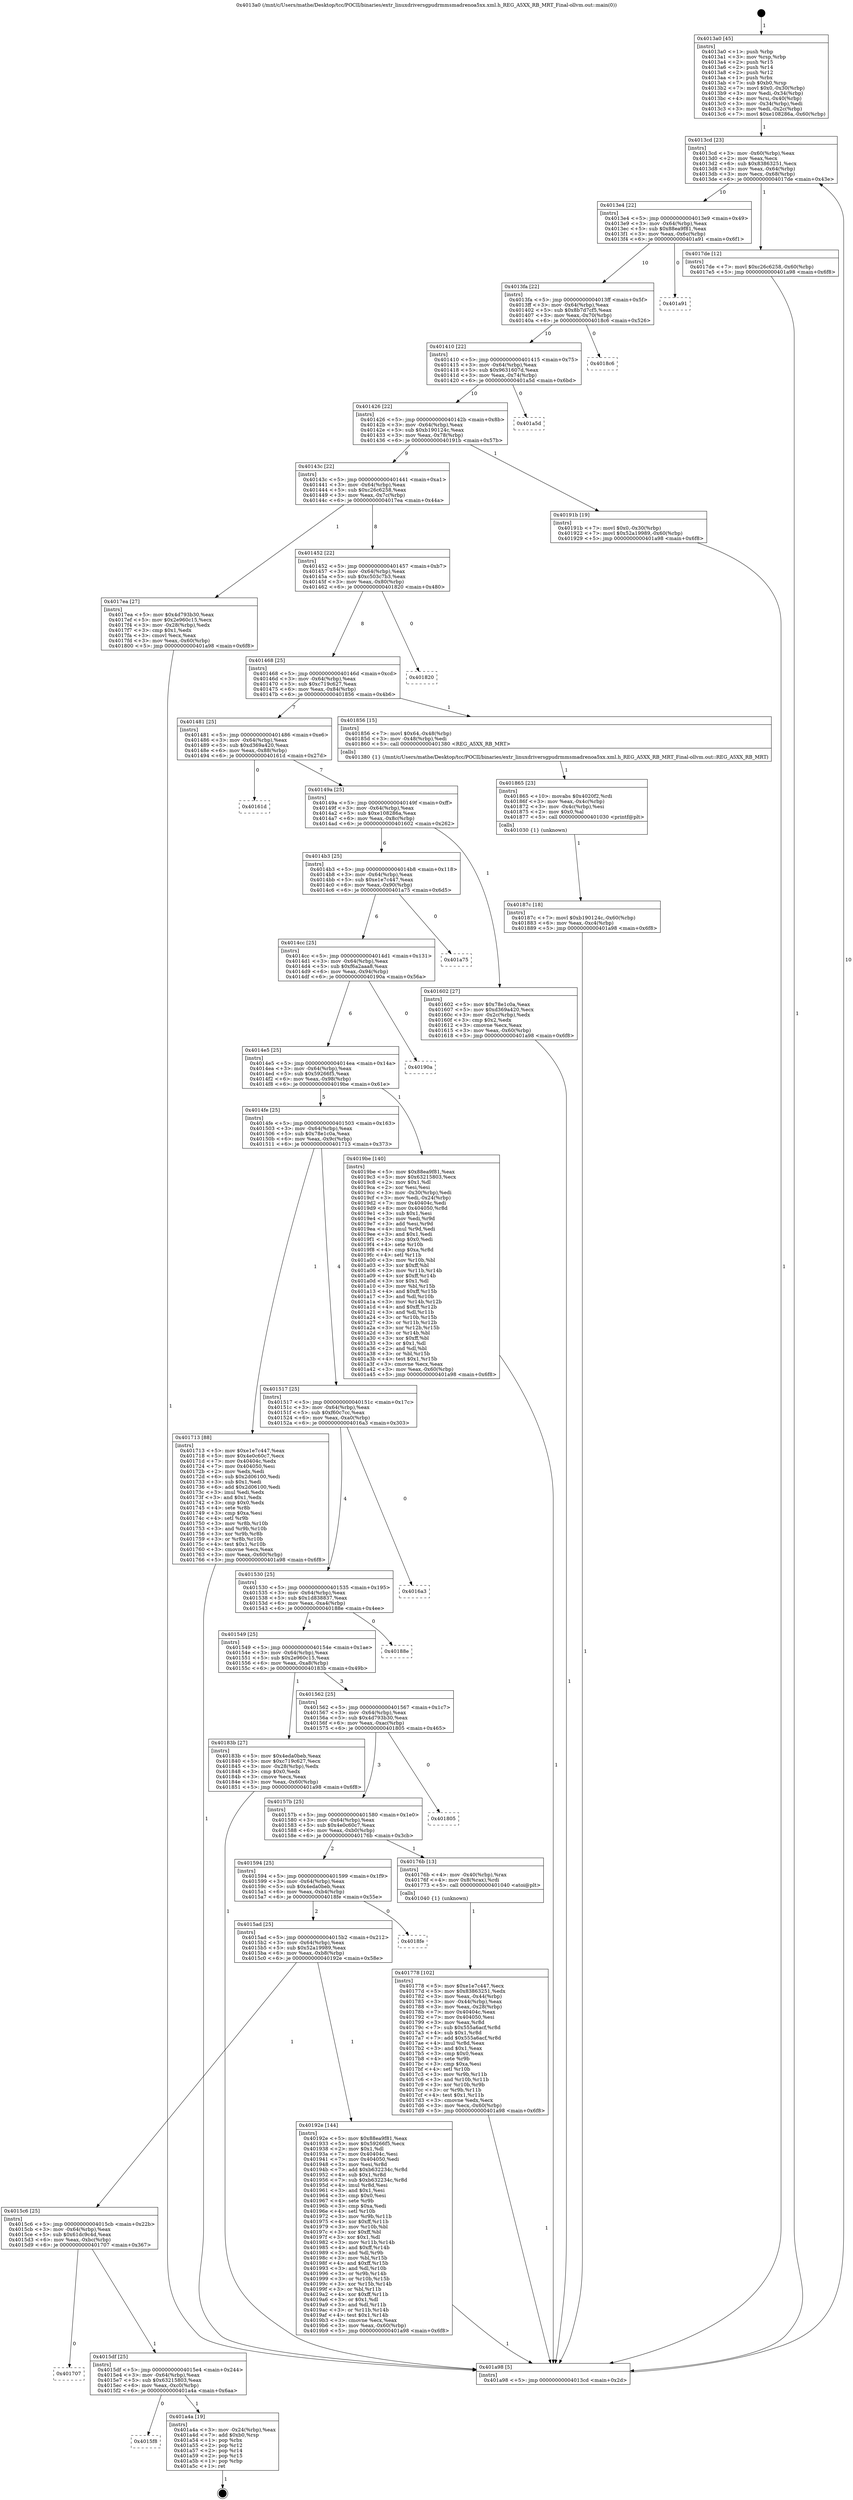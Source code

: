 digraph "0x4013a0" {
  label = "0x4013a0 (/mnt/c/Users/mathe/Desktop/tcc/POCII/binaries/extr_linuxdriversgpudrmmsmadrenoa5xx.xml.h_REG_A5XX_RB_MRT_Final-ollvm.out::main(0))"
  labelloc = "t"
  node[shape=record]

  Entry [label="",width=0.3,height=0.3,shape=circle,fillcolor=black,style=filled]
  "0x4013cd" [label="{
     0x4013cd [23]\l
     | [instrs]\l
     &nbsp;&nbsp;0x4013cd \<+3\>: mov -0x60(%rbp),%eax\l
     &nbsp;&nbsp;0x4013d0 \<+2\>: mov %eax,%ecx\l
     &nbsp;&nbsp;0x4013d2 \<+6\>: sub $0x83863251,%ecx\l
     &nbsp;&nbsp;0x4013d8 \<+3\>: mov %eax,-0x64(%rbp)\l
     &nbsp;&nbsp;0x4013db \<+3\>: mov %ecx,-0x68(%rbp)\l
     &nbsp;&nbsp;0x4013de \<+6\>: je 00000000004017de \<main+0x43e\>\l
  }"]
  "0x4017de" [label="{
     0x4017de [12]\l
     | [instrs]\l
     &nbsp;&nbsp;0x4017de \<+7\>: movl $0xc26c6258,-0x60(%rbp)\l
     &nbsp;&nbsp;0x4017e5 \<+5\>: jmp 0000000000401a98 \<main+0x6f8\>\l
  }"]
  "0x4013e4" [label="{
     0x4013e4 [22]\l
     | [instrs]\l
     &nbsp;&nbsp;0x4013e4 \<+5\>: jmp 00000000004013e9 \<main+0x49\>\l
     &nbsp;&nbsp;0x4013e9 \<+3\>: mov -0x64(%rbp),%eax\l
     &nbsp;&nbsp;0x4013ec \<+5\>: sub $0x88ea9f81,%eax\l
     &nbsp;&nbsp;0x4013f1 \<+3\>: mov %eax,-0x6c(%rbp)\l
     &nbsp;&nbsp;0x4013f4 \<+6\>: je 0000000000401a91 \<main+0x6f1\>\l
  }"]
  Exit [label="",width=0.3,height=0.3,shape=circle,fillcolor=black,style=filled,peripheries=2]
  "0x401a91" [label="{
     0x401a91\l
  }", style=dashed]
  "0x4013fa" [label="{
     0x4013fa [22]\l
     | [instrs]\l
     &nbsp;&nbsp;0x4013fa \<+5\>: jmp 00000000004013ff \<main+0x5f\>\l
     &nbsp;&nbsp;0x4013ff \<+3\>: mov -0x64(%rbp),%eax\l
     &nbsp;&nbsp;0x401402 \<+5\>: sub $0x8b7d7cf5,%eax\l
     &nbsp;&nbsp;0x401407 \<+3\>: mov %eax,-0x70(%rbp)\l
     &nbsp;&nbsp;0x40140a \<+6\>: je 00000000004018c6 \<main+0x526\>\l
  }"]
  "0x4015f8" [label="{
     0x4015f8\l
  }", style=dashed]
  "0x4018c6" [label="{
     0x4018c6\l
  }", style=dashed]
  "0x401410" [label="{
     0x401410 [22]\l
     | [instrs]\l
     &nbsp;&nbsp;0x401410 \<+5\>: jmp 0000000000401415 \<main+0x75\>\l
     &nbsp;&nbsp;0x401415 \<+3\>: mov -0x64(%rbp),%eax\l
     &nbsp;&nbsp;0x401418 \<+5\>: sub $0x9631607d,%eax\l
     &nbsp;&nbsp;0x40141d \<+3\>: mov %eax,-0x74(%rbp)\l
     &nbsp;&nbsp;0x401420 \<+6\>: je 0000000000401a5d \<main+0x6bd\>\l
  }"]
  "0x401a4a" [label="{
     0x401a4a [19]\l
     | [instrs]\l
     &nbsp;&nbsp;0x401a4a \<+3\>: mov -0x24(%rbp),%eax\l
     &nbsp;&nbsp;0x401a4d \<+7\>: add $0xb0,%rsp\l
     &nbsp;&nbsp;0x401a54 \<+1\>: pop %rbx\l
     &nbsp;&nbsp;0x401a55 \<+2\>: pop %r12\l
     &nbsp;&nbsp;0x401a57 \<+2\>: pop %r14\l
     &nbsp;&nbsp;0x401a59 \<+2\>: pop %r15\l
     &nbsp;&nbsp;0x401a5b \<+1\>: pop %rbp\l
     &nbsp;&nbsp;0x401a5c \<+1\>: ret\l
  }"]
  "0x401a5d" [label="{
     0x401a5d\l
  }", style=dashed]
  "0x401426" [label="{
     0x401426 [22]\l
     | [instrs]\l
     &nbsp;&nbsp;0x401426 \<+5\>: jmp 000000000040142b \<main+0x8b\>\l
     &nbsp;&nbsp;0x40142b \<+3\>: mov -0x64(%rbp),%eax\l
     &nbsp;&nbsp;0x40142e \<+5\>: sub $0xb190124c,%eax\l
     &nbsp;&nbsp;0x401433 \<+3\>: mov %eax,-0x78(%rbp)\l
     &nbsp;&nbsp;0x401436 \<+6\>: je 000000000040191b \<main+0x57b\>\l
  }"]
  "0x4015df" [label="{
     0x4015df [25]\l
     | [instrs]\l
     &nbsp;&nbsp;0x4015df \<+5\>: jmp 00000000004015e4 \<main+0x244\>\l
     &nbsp;&nbsp;0x4015e4 \<+3\>: mov -0x64(%rbp),%eax\l
     &nbsp;&nbsp;0x4015e7 \<+5\>: sub $0x63215803,%eax\l
     &nbsp;&nbsp;0x4015ec \<+6\>: mov %eax,-0xc0(%rbp)\l
     &nbsp;&nbsp;0x4015f2 \<+6\>: je 0000000000401a4a \<main+0x6aa\>\l
  }"]
  "0x40191b" [label="{
     0x40191b [19]\l
     | [instrs]\l
     &nbsp;&nbsp;0x40191b \<+7\>: movl $0x0,-0x30(%rbp)\l
     &nbsp;&nbsp;0x401922 \<+7\>: movl $0x52a19989,-0x60(%rbp)\l
     &nbsp;&nbsp;0x401929 \<+5\>: jmp 0000000000401a98 \<main+0x6f8\>\l
  }"]
  "0x40143c" [label="{
     0x40143c [22]\l
     | [instrs]\l
     &nbsp;&nbsp;0x40143c \<+5\>: jmp 0000000000401441 \<main+0xa1\>\l
     &nbsp;&nbsp;0x401441 \<+3\>: mov -0x64(%rbp),%eax\l
     &nbsp;&nbsp;0x401444 \<+5\>: sub $0xc26c6258,%eax\l
     &nbsp;&nbsp;0x401449 \<+3\>: mov %eax,-0x7c(%rbp)\l
     &nbsp;&nbsp;0x40144c \<+6\>: je 00000000004017ea \<main+0x44a\>\l
  }"]
  "0x401707" [label="{
     0x401707\l
  }", style=dashed]
  "0x4017ea" [label="{
     0x4017ea [27]\l
     | [instrs]\l
     &nbsp;&nbsp;0x4017ea \<+5\>: mov $0x4d793b30,%eax\l
     &nbsp;&nbsp;0x4017ef \<+5\>: mov $0x2e960c15,%ecx\l
     &nbsp;&nbsp;0x4017f4 \<+3\>: mov -0x28(%rbp),%edx\l
     &nbsp;&nbsp;0x4017f7 \<+3\>: cmp $0x1,%edx\l
     &nbsp;&nbsp;0x4017fa \<+3\>: cmovl %ecx,%eax\l
     &nbsp;&nbsp;0x4017fd \<+3\>: mov %eax,-0x60(%rbp)\l
     &nbsp;&nbsp;0x401800 \<+5\>: jmp 0000000000401a98 \<main+0x6f8\>\l
  }"]
  "0x401452" [label="{
     0x401452 [22]\l
     | [instrs]\l
     &nbsp;&nbsp;0x401452 \<+5\>: jmp 0000000000401457 \<main+0xb7\>\l
     &nbsp;&nbsp;0x401457 \<+3\>: mov -0x64(%rbp),%eax\l
     &nbsp;&nbsp;0x40145a \<+5\>: sub $0xc503c7b3,%eax\l
     &nbsp;&nbsp;0x40145f \<+3\>: mov %eax,-0x80(%rbp)\l
     &nbsp;&nbsp;0x401462 \<+6\>: je 0000000000401820 \<main+0x480\>\l
  }"]
  "0x4015c6" [label="{
     0x4015c6 [25]\l
     | [instrs]\l
     &nbsp;&nbsp;0x4015c6 \<+5\>: jmp 00000000004015cb \<main+0x22b\>\l
     &nbsp;&nbsp;0x4015cb \<+3\>: mov -0x64(%rbp),%eax\l
     &nbsp;&nbsp;0x4015ce \<+5\>: sub $0x61dc9c4d,%eax\l
     &nbsp;&nbsp;0x4015d3 \<+6\>: mov %eax,-0xbc(%rbp)\l
     &nbsp;&nbsp;0x4015d9 \<+6\>: je 0000000000401707 \<main+0x367\>\l
  }"]
  "0x401820" [label="{
     0x401820\l
  }", style=dashed]
  "0x401468" [label="{
     0x401468 [25]\l
     | [instrs]\l
     &nbsp;&nbsp;0x401468 \<+5\>: jmp 000000000040146d \<main+0xcd\>\l
     &nbsp;&nbsp;0x40146d \<+3\>: mov -0x64(%rbp),%eax\l
     &nbsp;&nbsp;0x401470 \<+5\>: sub $0xc719c627,%eax\l
     &nbsp;&nbsp;0x401475 \<+6\>: mov %eax,-0x84(%rbp)\l
     &nbsp;&nbsp;0x40147b \<+6\>: je 0000000000401856 \<main+0x4b6\>\l
  }"]
  "0x40192e" [label="{
     0x40192e [144]\l
     | [instrs]\l
     &nbsp;&nbsp;0x40192e \<+5\>: mov $0x88ea9f81,%eax\l
     &nbsp;&nbsp;0x401933 \<+5\>: mov $0x59266f5,%ecx\l
     &nbsp;&nbsp;0x401938 \<+2\>: mov $0x1,%dl\l
     &nbsp;&nbsp;0x40193a \<+7\>: mov 0x40404c,%esi\l
     &nbsp;&nbsp;0x401941 \<+7\>: mov 0x404050,%edi\l
     &nbsp;&nbsp;0x401948 \<+3\>: mov %esi,%r8d\l
     &nbsp;&nbsp;0x40194b \<+7\>: add $0xb632234c,%r8d\l
     &nbsp;&nbsp;0x401952 \<+4\>: sub $0x1,%r8d\l
     &nbsp;&nbsp;0x401956 \<+7\>: sub $0xb632234c,%r8d\l
     &nbsp;&nbsp;0x40195d \<+4\>: imul %r8d,%esi\l
     &nbsp;&nbsp;0x401961 \<+3\>: and $0x1,%esi\l
     &nbsp;&nbsp;0x401964 \<+3\>: cmp $0x0,%esi\l
     &nbsp;&nbsp;0x401967 \<+4\>: sete %r9b\l
     &nbsp;&nbsp;0x40196b \<+3\>: cmp $0xa,%edi\l
     &nbsp;&nbsp;0x40196e \<+4\>: setl %r10b\l
     &nbsp;&nbsp;0x401972 \<+3\>: mov %r9b,%r11b\l
     &nbsp;&nbsp;0x401975 \<+4\>: xor $0xff,%r11b\l
     &nbsp;&nbsp;0x401979 \<+3\>: mov %r10b,%bl\l
     &nbsp;&nbsp;0x40197c \<+3\>: xor $0xff,%bl\l
     &nbsp;&nbsp;0x40197f \<+3\>: xor $0x1,%dl\l
     &nbsp;&nbsp;0x401982 \<+3\>: mov %r11b,%r14b\l
     &nbsp;&nbsp;0x401985 \<+4\>: and $0xff,%r14b\l
     &nbsp;&nbsp;0x401989 \<+3\>: and %dl,%r9b\l
     &nbsp;&nbsp;0x40198c \<+3\>: mov %bl,%r15b\l
     &nbsp;&nbsp;0x40198f \<+4\>: and $0xff,%r15b\l
     &nbsp;&nbsp;0x401993 \<+3\>: and %dl,%r10b\l
     &nbsp;&nbsp;0x401996 \<+3\>: or %r9b,%r14b\l
     &nbsp;&nbsp;0x401999 \<+3\>: or %r10b,%r15b\l
     &nbsp;&nbsp;0x40199c \<+3\>: xor %r15b,%r14b\l
     &nbsp;&nbsp;0x40199f \<+3\>: or %bl,%r11b\l
     &nbsp;&nbsp;0x4019a2 \<+4\>: xor $0xff,%r11b\l
     &nbsp;&nbsp;0x4019a6 \<+3\>: or $0x1,%dl\l
     &nbsp;&nbsp;0x4019a9 \<+3\>: and %dl,%r11b\l
     &nbsp;&nbsp;0x4019ac \<+3\>: or %r11b,%r14b\l
     &nbsp;&nbsp;0x4019af \<+4\>: test $0x1,%r14b\l
     &nbsp;&nbsp;0x4019b3 \<+3\>: cmovne %ecx,%eax\l
     &nbsp;&nbsp;0x4019b6 \<+3\>: mov %eax,-0x60(%rbp)\l
     &nbsp;&nbsp;0x4019b9 \<+5\>: jmp 0000000000401a98 \<main+0x6f8\>\l
  }"]
  "0x401856" [label="{
     0x401856 [15]\l
     | [instrs]\l
     &nbsp;&nbsp;0x401856 \<+7\>: movl $0x64,-0x48(%rbp)\l
     &nbsp;&nbsp;0x40185d \<+3\>: mov -0x48(%rbp),%edi\l
     &nbsp;&nbsp;0x401860 \<+5\>: call 0000000000401380 \<REG_A5XX_RB_MRT\>\l
     | [calls]\l
     &nbsp;&nbsp;0x401380 \{1\} (/mnt/c/Users/mathe/Desktop/tcc/POCII/binaries/extr_linuxdriversgpudrmmsmadrenoa5xx.xml.h_REG_A5XX_RB_MRT_Final-ollvm.out::REG_A5XX_RB_MRT)\l
  }"]
  "0x401481" [label="{
     0x401481 [25]\l
     | [instrs]\l
     &nbsp;&nbsp;0x401481 \<+5\>: jmp 0000000000401486 \<main+0xe6\>\l
     &nbsp;&nbsp;0x401486 \<+3\>: mov -0x64(%rbp),%eax\l
     &nbsp;&nbsp;0x401489 \<+5\>: sub $0xd369a420,%eax\l
     &nbsp;&nbsp;0x40148e \<+6\>: mov %eax,-0x88(%rbp)\l
     &nbsp;&nbsp;0x401494 \<+6\>: je 000000000040161d \<main+0x27d\>\l
  }"]
  "0x4015ad" [label="{
     0x4015ad [25]\l
     | [instrs]\l
     &nbsp;&nbsp;0x4015ad \<+5\>: jmp 00000000004015b2 \<main+0x212\>\l
     &nbsp;&nbsp;0x4015b2 \<+3\>: mov -0x64(%rbp),%eax\l
     &nbsp;&nbsp;0x4015b5 \<+5\>: sub $0x52a19989,%eax\l
     &nbsp;&nbsp;0x4015ba \<+6\>: mov %eax,-0xb8(%rbp)\l
     &nbsp;&nbsp;0x4015c0 \<+6\>: je 000000000040192e \<main+0x58e\>\l
  }"]
  "0x40161d" [label="{
     0x40161d\l
  }", style=dashed]
  "0x40149a" [label="{
     0x40149a [25]\l
     | [instrs]\l
     &nbsp;&nbsp;0x40149a \<+5\>: jmp 000000000040149f \<main+0xff\>\l
     &nbsp;&nbsp;0x40149f \<+3\>: mov -0x64(%rbp),%eax\l
     &nbsp;&nbsp;0x4014a2 \<+5\>: sub $0xe108286a,%eax\l
     &nbsp;&nbsp;0x4014a7 \<+6\>: mov %eax,-0x8c(%rbp)\l
     &nbsp;&nbsp;0x4014ad \<+6\>: je 0000000000401602 \<main+0x262\>\l
  }"]
  "0x4018fe" [label="{
     0x4018fe\l
  }", style=dashed]
  "0x401602" [label="{
     0x401602 [27]\l
     | [instrs]\l
     &nbsp;&nbsp;0x401602 \<+5\>: mov $0x78e1c0a,%eax\l
     &nbsp;&nbsp;0x401607 \<+5\>: mov $0xd369a420,%ecx\l
     &nbsp;&nbsp;0x40160c \<+3\>: mov -0x2c(%rbp),%edx\l
     &nbsp;&nbsp;0x40160f \<+3\>: cmp $0x2,%edx\l
     &nbsp;&nbsp;0x401612 \<+3\>: cmovne %ecx,%eax\l
     &nbsp;&nbsp;0x401615 \<+3\>: mov %eax,-0x60(%rbp)\l
     &nbsp;&nbsp;0x401618 \<+5\>: jmp 0000000000401a98 \<main+0x6f8\>\l
  }"]
  "0x4014b3" [label="{
     0x4014b3 [25]\l
     | [instrs]\l
     &nbsp;&nbsp;0x4014b3 \<+5\>: jmp 00000000004014b8 \<main+0x118\>\l
     &nbsp;&nbsp;0x4014b8 \<+3\>: mov -0x64(%rbp),%eax\l
     &nbsp;&nbsp;0x4014bb \<+5\>: sub $0xe1e7c447,%eax\l
     &nbsp;&nbsp;0x4014c0 \<+6\>: mov %eax,-0x90(%rbp)\l
     &nbsp;&nbsp;0x4014c6 \<+6\>: je 0000000000401a75 \<main+0x6d5\>\l
  }"]
  "0x401a98" [label="{
     0x401a98 [5]\l
     | [instrs]\l
     &nbsp;&nbsp;0x401a98 \<+5\>: jmp 00000000004013cd \<main+0x2d\>\l
  }"]
  "0x4013a0" [label="{
     0x4013a0 [45]\l
     | [instrs]\l
     &nbsp;&nbsp;0x4013a0 \<+1\>: push %rbp\l
     &nbsp;&nbsp;0x4013a1 \<+3\>: mov %rsp,%rbp\l
     &nbsp;&nbsp;0x4013a4 \<+2\>: push %r15\l
     &nbsp;&nbsp;0x4013a6 \<+2\>: push %r14\l
     &nbsp;&nbsp;0x4013a8 \<+2\>: push %r12\l
     &nbsp;&nbsp;0x4013aa \<+1\>: push %rbx\l
     &nbsp;&nbsp;0x4013ab \<+7\>: sub $0xb0,%rsp\l
     &nbsp;&nbsp;0x4013b2 \<+7\>: movl $0x0,-0x30(%rbp)\l
     &nbsp;&nbsp;0x4013b9 \<+3\>: mov %edi,-0x34(%rbp)\l
     &nbsp;&nbsp;0x4013bc \<+4\>: mov %rsi,-0x40(%rbp)\l
     &nbsp;&nbsp;0x4013c0 \<+3\>: mov -0x34(%rbp),%edi\l
     &nbsp;&nbsp;0x4013c3 \<+3\>: mov %edi,-0x2c(%rbp)\l
     &nbsp;&nbsp;0x4013c6 \<+7\>: movl $0xe108286a,-0x60(%rbp)\l
  }"]
  "0x40187c" [label="{
     0x40187c [18]\l
     | [instrs]\l
     &nbsp;&nbsp;0x40187c \<+7\>: movl $0xb190124c,-0x60(%rbp)\l
     &nbsp;&nbsp;0x401883 \<+6\>: mov %eax,-0xc4(%rbp)\l
     &nbsp;&nbsp;0x401889 \<+5\>: jmp 0000000000401a98 \<main+0x6f8\>\l
  }"]
  "0x401a75" [label="{
     0x401a75\l
  }", style=dashed]
  "0x4014cc" [label="{
     0x4014cc [25]\l
     | [instrs]\l
     &nbsp;&nbsp;0x4014cc \<+5\>: jmp 00000000004014d1 \<main+0x131\>\l
     &nbsp;&nbsp;0x4014d1 \<+3\>: mov -0x64(%rbp),%eax\l
     &nbsp;&nbsp;0x4014d4 \<+5\>: sub $0xf6a2aaa8,%eax\l
     &nbsp;&nbsp;0x4014d9 \<+6\>: mov %eax,-0x94(%rbp)\l
     &nbsp;&nbsp;0x4014df \<+6\>: je 000000000040190a \<main+0x56a\>\l
  }"]
  "0x401865" [label="{
     0x401865 [23]\l
     | [instrs]\l
     &nbsp;&nbsp;0x401865 \<+10\>: movabs $0x4020f2,%rdi\l
     &nbsp;&nbsp;0x40186f \<+3\>: mov %eax,-0x4c(%rbp)\l
     &nbsp;&nbsp;0x401872 \<+3\>: mov -0x4c(%rbp),%esi\l
     &nbsp;&nbsp;0x401875 \<+2\>: mov $0x0,%al\l
     &nbsp;&nbsp;0x401877 \<+5\>: call 0000000000401030 \<printf@plt\>\l
     | [calls]\l
     &nbsp;&nbsp;0x401030 \{1\} (unknown)\l
  }"]
  "0x40190a" [label="{
     0x40190a\l
  }", style=dashed]
  "0x4014e5" [label="{
     0x4014e5 [25]\l
     | [instrs]\l
     &nbsp;&nbsp;0x4014e5 \<+5\>: jmp 00000000004014ea \<main+0x14a\>\l
     &nbsp;&nbsp;0x4014ea \<+3\>: mov -0x64(%rbp),%eax\l
     &nbsp;&nbsp;0x4014ed \<+5\>: sub $0x59266f5,%eax\l
     &nbsp;&nbsp;0x4014f2 \<+6\>: mov %eax,-0x98(%rbp)\l
     &nbsp;&nbsp;0x4014f8 \<+6\>: je 00000000004019be \<main+0x61e\>\l
  }"]
  "0x401778" [label="{
     0x401778 [102]\l
     | [instrs]\l
     &nbsp;&nbsp;0x401778 \<+5\>: mov $0xe1e7c447,%ecx\l
     &nbsp;&nbsp;0x40177d \<+5\>: mov $0x83863251,%edx\l
     &nbsp;&nbsp;0x401782 \<+3\>: mov %eax,-0x44(%rbp)\l
     &nbsp;&nbsp;0x401785 \<+3\>: mov -0x44(%rbp),%eax\l
     &nbsp;&nbsp;0x401788 \<+3\>: mov %eax,-0x28(%rbp)\l
     &nbsp;&nbsp;0x40178b \<+7\>: mov 0x40404c,%eax\l
     &nbsp;&nbsp;0x401792 \<+7\>: mov 0x404050,%esi\l
     &nbsp;&nbsp;0x401799 \<+3\>: mov %eax,%r8d\l
     &nbsp;&nbsp;0x40179c \<+7\>: sub $0x555a6acf,%r8d\l
     &nbsp;&nbsp;0x4017a3 \<+4\>: sub $0x1,%r8d\l
     &nbsp;&nbsp;0x4017a7 \<+7\>: add $0x555a6acf,%r8d\l
     &nbsp;&nbsp;0x4017ae \<+4\>: imul %r8d,%eax\l
     &nbsp;&nbsp;0x4017b2 \<+3\>: and $0x1,%eax\l
     &nbsp;&nbsp;0x4017b5 \<+3\>: cmp $0x0,%eax\l
     &nbsp;&nbsp;0x4017b8 \<+4\>: sete %r9b\l
     &nbsp;&nbsp;0x4017bc \<+3\>: cmp $0xa,%esi\l
     &nbsp;&nbsp;0x4017bf \<+4\>: setl %r10b\l
     &nbsp;&nbsp;0x4017c3 \<+3\>: mov %r9b,%r11b\l
     &nbsp;&nbsp;0x4017c6 \<+3\>: and %r10b,%r11b\l
     &nbsp;&nbsp;0x4017c9 \<+3\>: xor %r10b,%r9b\l
     &nbsp;&nbsp;0x4017cc \<+3\>: or %r9b,%r11b\l
     &nbsp;&nbsp;0x4017cf \<+4\>: test $0x1,%r11b\l
     &nbsp;&nbsp;0x4017d3 \<+3\>: cmovne %edx,%ecx\l
     &nbsp;&nbsp;0x4017d6 \<+3\>: mov %ecx,-0x60(%rbp)\l
     &nbsp;&nbsp;0x4017d9 \<+5\>: jmp 0000000000401a98 \<main+0x6f8\>\l
  }"]
  "0x4019be" [label="{
     0x4019be [140]\l
     | [instrs]\l
     &nbsp;&nbsp;0x4019be \<+5\>: mov $0x88ea9f81,%eax\l
     &nbsp;&nbsp;0x4019c3 \<+5\>: mov $0x63215803,%ecx\l
     &nbsp;&nbsp;0x4019c8 \<+2\>: mov $0x1,%dl\l
     &nbsp;&nbsp;0x4019ca \<+2\>: xor %esi,%esi\l
     &nbsp;&nbsp;0x4019cc \<+3\>: mov -0x30(%rbp),%edi\l
     &nbsp;&nbsp;0x4019cf \<+3\>: mov %edi,-0x24(%rbp)\l
     &nbsp;&nbsp;0x4019d2 \<+7\>: mov 0x40404c,%edi\l
     &nbsp;&nbsp;0x4019d9 \<+8\>: mov 0x404050,%r8d\l
     &nbsp;&nbsp;0x4019e1 \<+3\>: sub $0x1,%esi\l
     &nbsp;&nbsp;0x4019e4 \<+3\>: mov %edi,%r9d\l
     &nbsp;&nbsp;0x4019e7 \<+3\>: add %esi,%r9d\l
     &nbsp;&nbsp;0x4019ea \<+4\>: imul %r9d,%edi\l
     &nbsp;&nbsp;0x4019ee \<+3\>: and $0x1,%edi\l
     &nbsp;&nbsp;0x4019f1 \<+3\>: cmp $0x0,%edi\l
     &nbsp;&nbsp;0x4019f4 \<+4\>: sete %r10b\l
     &nbsp;&nbsp;0x4019f8 \<+4\>: cmp $0xa,%r8d\l
     &nbsp;&nbsp;0x4019fc \<+4\>: setl %r11b\l
     &nbsp;&nbsp;0x401a00 \<+3\>: mov %r10b,%bl\l
     &nbsp;&nbsp;0x401a03 \<+3\>: xor $0xff,%bl\l
     &nbsp;&nbsp;0x401a06 \<+3\>: mov %r11b,%r14b\l
     &nbsp;&nbsp;0x401a09 \<+4\>: xor $0xff,%r14b\l
     &nbsp;&nbsp;0x401a0d \<+3\>: xor $0x1,%dl\l
     &nbsp;&nbsp;0x401a10 \<+3\>: mov %bl,%r15b\l
     &nbsp;&nbsp;0x401a13 \<+4\>: and $0xff,%r15b\l
     &nbsp;&nbsp;0x401a17 \<+3\>: and %dl,%r10b\l
     &nbsp;&nbsp;0x401a1a \<+3\>: mov %r14b,%r12b\l
     &nbsp;&nbsp;0x401a1d \<+4\>: and $0xff,%r12b\l
     &nbsp;&nbsp;0x401a21 \<+3\>: and %dl,%r11b\l
     &nbsp;&nbsp;0x401a24 \<+3\>: or %r10b,%r15b\l
     &nbsp;&nbsp;0x401a27 \<+3\>: or %r11b,%r12b\l
     &nbsp;&nbsp;0x401a2a \<+3\>: xor %r12b,%r15b\l
     &nbsp;&nbsp;0x401a2d \<+3\>: or %r14b,%bl\l
     &nbsp;&nbsp;0x401a30 \<+3\>: xor $0xff,%bl\l
     &nbsp;&nbsp;0x401a33 \<+3\>: or $0x1,%dl\l
     &nbsp;&nbsp;0x401a36 \<+2\>: and %dl,%bl\l
     &nbsp;&nbsp;0x401a38 \<+3\>: or %bl,%r15b\l
     &nbsp;&nbsp;0x401a3b \<+4\>: test $0x1,%r15b\l
     &nbsp;&nbsp;0x401a3f \<+3\>: cmovne %ecx,%eax\l
     &nbsp;&nbsp;0x401a42 \<+3\>: mov %eax,-0x60(%rbp)\l
     &nbsp;&nbsp;0x401a45 \<+5\>: jmp 0000000000401a98 \<main+0x6f8\>\l
  }"]
  "0x4014fe" [label="{
     0x4014fe [25]\l
     | [instrs]\l
     &nbsp;&nbsp;0x4014fe \<+5\>: jmp 0000000000401503 \<main+0x163\>\l
     &nbsp;&nbsp;0x401503 \<+3\>: mov -0x64(%rbp),%eax\l
     &nbsp;&nbsp;0x401506 \<+5\>: sub $0x78e1c0a,%eax\l
     &nbsp;&nbsp;0x40150b \<+6\>: mov %eax,-0x9c(%rbp)\l
     &nbsp;&nbsp;0x401511 \<+6\>: je 0000000000401713 \<main+0x373\>\l
  }"]
  "0x401594" [label="{
     0x401594 [25]\l
     | [instrs]\l
     &nbsp;&nbsp;0x401594 \<+5\>: jmp 0000000000401599 \<main+0x1f9\>\l
     &nbsp;&nbsp;0x401599 \<+3\>: mov -0x64(%rbp),%eax\l
     &nbsp;&nbsp;0x40159c \<+5\>: sub $0x4eda0beb,%eax\l
     &nbsp;&nbsp;0x4015a1 \<+6\>: mov %eax,-0xb4(%rbp)\l
     &nbsp;&nbsp;0x4015a7 \<+6\>: je 00000000004018fe \<main+0x55e\>\l
  }"]
  "0x401713" [label="{
     0x401713 [88]\l
     | [instrs]\l
     &nbsp;&nbsp;0x401713 \<+5\>: mov $0xe1e7c447,%eax\l
     &nbsp;&nbsp;0x401718 \<+5\>: mov $0x4e0c60c7,%ecx\l
     &nbsp;&nbsp;0x40171d \<+7\>: mov 0x40404c,%edx\l
     &nbsp;&nbsp;0x401724 \<+7\>: mov 0x404050,%esi\l
     &nbsp;&nbsp;0x40172b \<+2\>: mov %edx,%edi\l
     &nbsp;&nbsp;0x40172d \<+6\>: sub $0x2d06100,%edi\l
     &nbsp;&nbsp;0x401733 \<+3\>: sub $0x1,%edi\l
     &nbsp;&nbsp;0x401736 \<+6\>: add $0x2d06100,%edi\l
     &nbsp;&nbsp;0x40173c \<+3\>: imul %edi,%edx\l
     &nbsp;&nbsp;0x40173f \<+3\>: and $0x1,%edx\l
     &nbsp;&nbsp;0x401742 \<+3\>: cmp $0x0,%edx\l
     &nbsp;&nbsp;0x401745 \<+4\>: sete %r8b\l
     &nbsp;&nbsp;0x401749 \<+3\>: cmp $0xa,%esi\l
     &nbsp;&nbsp;0x40174c \<+4\>: setl %r9b\l
     &nbsp;&nbsp;0x401750 \<+3\>: mov %r8b,%r10b\l
     &nbsp;&nbsp;0x401753 \<+3\>: and %r9b,%r10b\l
     &nbsp;&nbsp;0x401756 \<+3\>: xor %r9b,%r8b\l
     &nbsp;&nbsp;0x401759 \<+3\>: or %r8b,%r10b\l
     &nbsp;&nbsp;0x40175c \<+4\>: test $0x1,%r10b\l
     &nbsp;&nbsp;0x401760 \<+3\>: cmovne %ecx,%eax\l
     &nbsp;&nbsp;0x401763 \<+3\>: mov %eax,-0x60(%rbp)\l
     &nbsp;&nbsp;0x401766 \<+5\>: jmp 0000000000401a98 \<main+0x6f8\>\l
  }"]
  "0x401517" [label="{
     0x401517 [25]\l
     | [instrs]\l
     &nbsp;&nbsp;0x401517 \<+5\>: jmp 000000000040151c \<main+0x17c\>\l
     &nbsp;&nbsp;0x40151c \<+3\>: mov -0x64(%rbp),%eax\l
     &nbsp;&nbsp;0x40151f \<+5\>: sub $0xf60c7cc,%eax\l
     &nbsp;&nbsp;0x401524 \<+6\>: mov %eax,-0xa0(%rbp)\l
     &nbsp;&nbsp;0x40152a \<+6\>: je 00000000004016a3 \<main+0x303\>\l
  }"]
  "0x40176b" [label="{
     0x40176b [13]\l
     | [instrs]\l
     &nbsp;&nbsp;0x40176b \<+4\>: mov -0x40(%rbp),%rax\l
     &nbsp;&nbsp;0x40176f \<+4\>: mov 0x8(%rax),%rdi\l
     &nbsp;&nbsp;0x401773 \<+5\>: call 0000000000401040 \<atoi@plt\>\l
     | [calls]\l
     &nbsp;&nbsp;0x401040 \{1\} (unknown)\l
  }"]
  "0x4016a3" [label="{
     0x4016a3\l
  }", style=dashed]
  "0x401530" [label="{
     0x401530 [25]\l
     | [instrs]\l
     &nbsp;&nbsp;0x401530 \<+5\>: jmp 0000000000401535 \<main+0x195\>\l
     &nbsp;&nbsp;0x401535 \<+3\>: mov -0x64(%rbp),%eax\l
     &nbsp;&nbsp;0x401538 \<+5\>: sub $0x1d838837,%eax\l
     &nbsp;&nbsp;0x40153d \<+6\>: mov %eax,-0xa4(%rbp)\l
     &nbsp;&nbsp;0x401543 \<+6\>: je 000000000040188e \<main+0x4ee\>\l
  }"]
  "0x40157b" [label="{
     0x40157b [25]\l
     | [instrs]\l
     &nbsp;&nbsp;0x40157b \<+5\>: jmp 0000000000401580 \<main+0x1e0\>\l
     &nbsp;&nbsp;0x401580 \<+3\>: mov -0x64(%rbp),%eax\l
     &nbsp;&nbsp;0x401583 \<+5\>: sub $0x4e0c60c7,%eax\l
     &nbsp;&nbsp;0x401588 \<+6\>: mov %eax,-0xb0(%rbp)\l
     &nbsp;&nbsp;0x40158e \<+6\>: je 000000000040176b \<main+0x3cb\>\l
  }"]
  "0x40188e" [label="{
     0x40188e\l
  }", style=dashed]
  "0x401549" [label="{
     0x401549 [25]\l
     | [instrs]\l
     &nbsp;&nbsp;0x401549 \<+5\>: jmp 000000000040154e \<main+0x1ae\>\l
     &nbsp;&nbsp;0x40154e \<+3\>: mov -0x64(%rbp),%eax\l
     &nbsp;&nbsp;0x401551 \<+5\>: sub $0x2e960c15,%eax\l
     &nbsp;&nbsp;0x401556 \<+6\>: mov %eax,-0xa8(%rbp)\l
     &nbsp;&nbsp;0x40155c \<+6\>: je 000000000040183b \<main+0x49b\>\l
  }"]
  "0x401805" [label="{
     0x401805\l
  }", style=dashed]
  "0x40183b" [label="{
     0x40183b [27]\l
     | [instrs]\l
     &nbsp;&nbsp;0x40183b \<+5\>: mov $0x4eda0beb,%eax\l
     &nbsp;&nbsp;0x401840 \<+5\>: mov $0xc719c627,%ecx\l
     &nbsp;&nbsp;0x401845 \<+3\>: mov -0x28(%rbp),%edx\l
     &nbsp;&nbsp;0x401848 \<+3\>: cmp $0x0,%edx\l
     &nbsp;&nbsp;0x40184b \<+3\>: cmove %ecx,%eax\l
     &nbsp;&nbsp;0x40184e \<+3\>: mov %eax,-0x60(%rbp)\l
     &nbsp;&nbsp;0x401851 \<+5\>: jmp 0000000000401a98 \<main+0x6f8\>\l
  }"]
  "0x401562" [label="{
     0x401562 [25]\l
     | [instrs]\l
     &nbsp;&nbsp;0x401562 \<+5\>: jmp 0000000000401567 \<main+0x1c7\>\l
     &nbsp;&nbsp;0x401567 \<+3\>: mov -0x64(%rbp),%eax\l
     &nbsp;&nbsp;0x40156a \<+5\>: sub $0x4d793b30,%eax\l
     &nbsp;&nbsp;0x40156f \<+6\>: mov %eax,-0xac(%rbp)\l
     &nbsp;&nbsp;0x401575 \<+6\>: je 0000000000401805 \<main+0x465\>\l
  }"]
  Entry -> "0x4013a0" [label=" 1"]
  "0x4013cd" -> "0x4017de" [label=" 1"]
  "0x4013cd" -> "0x4013e4" [label=" 10"]
  "0x401a4a" -> Exit [label=" 1"]
  "0x4013e4" -> "0x401a91" [label=" 0"]
  "0x4013e4" -> "0x4013fa" [label=" 10"]
  "0x4015df" -> "0x4015f8" [label=" 0"]
  "0x4013fa" -> "0x4018c6" [label=" 0"]
  "0x4013fa" -> "0x401410" [label=" 10"]
  "0x4015df" -> "0x401a4a" [label=" 1"]
  "0x401410" -> "0x401a5d" [label=" 0"]
  "0x401410" -> "0x401426" [label=" 10"]
  "0x4015c6" -> "0x4015df" [label=" 1"]
  "0x401426" -> "0x40191b" [label=" 1"]
  "0x401426" -> "0x40143c" [label=" 9"]
  "0x4015c6" -> "0x401707" [label=" 0"]
  "0x40143c" -> "0x4017ea" [label=" 1"]
  "0x40143c" -> "0x401452" [label=" 8"]
  "0x4019be" -> "0x401a98" [label=" 1"]
  "0x401452" -> "0x401820" [label=" 0"]
  "0x401452" -> "0x401468" [label=" 8"]
  "0x40192e" -> "0x401a98" [label=" 1"]
  "0x401468" -> "0x401856" [label=" 1"]
  "0x401468" -> "0x401481" [label=" 7"]
  "0x4015ad" -> "0x4015c6" [label=" 1"]
  "0x401481" -> "0x40161d" [label=" 0"]
  "0x401481" -> "0x40149a" [label=" 7"]
  "0x4015ad" -> "0x40192e" [label=" 1"]
  "0x40149a" -> "0x401602" [label=" 1"]
  "0x40149a" -> "0x4014b3" [label=" 6"]
  "0x401602" -> "0x401a98" [label=" 1"]
  "0x4013a0" -> "0x4013cd" [label=" 1"]
  "0x401a98" -> "0x4013cd" [label=" 10"]
  "0x401594" -> "0x4015ad" [label=" 2"]
  "0x4014b3" -> "0x401a75" [label=" 0"]
  "0x4014b3" -> "0x4014cc" [label=" 6"]
  "0x401594" -> "0x4018fe" [label=" 0"]
  "0x4014cc" -> "0x40190a" [label=" 0"]
  "0x4014cc" -> "0x4014e5" [label=" 6"]
  "0x40191b" -> "0x401a98" [label=" 1"]
  "0x4014e5" -> "0x4019be" [label=" 1"]
  "0x4014e5" -> "0x4014fe" [label=" 5"]
  "0x40187c" -> "0x401a98" [label=" 1"]
  "0x4014fe" -> "0x401713" [label=" 1"]
  "0x4014fe" -> "0x401517" [label=" 4"]
  "0x401713" -> "0x401a98" [label=" 1"]
  "0x401865" -> "0x40187c" [label=" 1"]
  "0x401517" -> "0x4016a3" [label=" 0"]
  "0x401517" -> "0x401530" [label=" 4"]
  "0x401856" -> "0x401865" [label=" 1"]
  "0x401530" -> "0x40188e" [label=" 0"]
  "0x401530" -> "0x401549" [label=" 4"]
  "0x4017ea" -> "0x401a98" [label=" 1"]
  "0x401549" -> "0x40183b" [label=" 1"]
  "0x401549" -> "0x401562" [label=" 3"]
  "0x4017de" -> "0x401a98" [label=" 1"]
  "0x401562" -> "0x401805" [label=" 0"]
  "0x401562" -> "0x40157b" [label=" 3"]
  "0x40183b" -> "0x401a98" [label=" 1"]
  "0x40157b" -> "0x40176b" [label=" 1"]
  "0x40157b" -> "0x401594" [label=" 2"]
  "0x40176b" -> "0x401778" [label=" 1"]
  "0x401778" -> "0x401a98" [label=" 1"]
}
